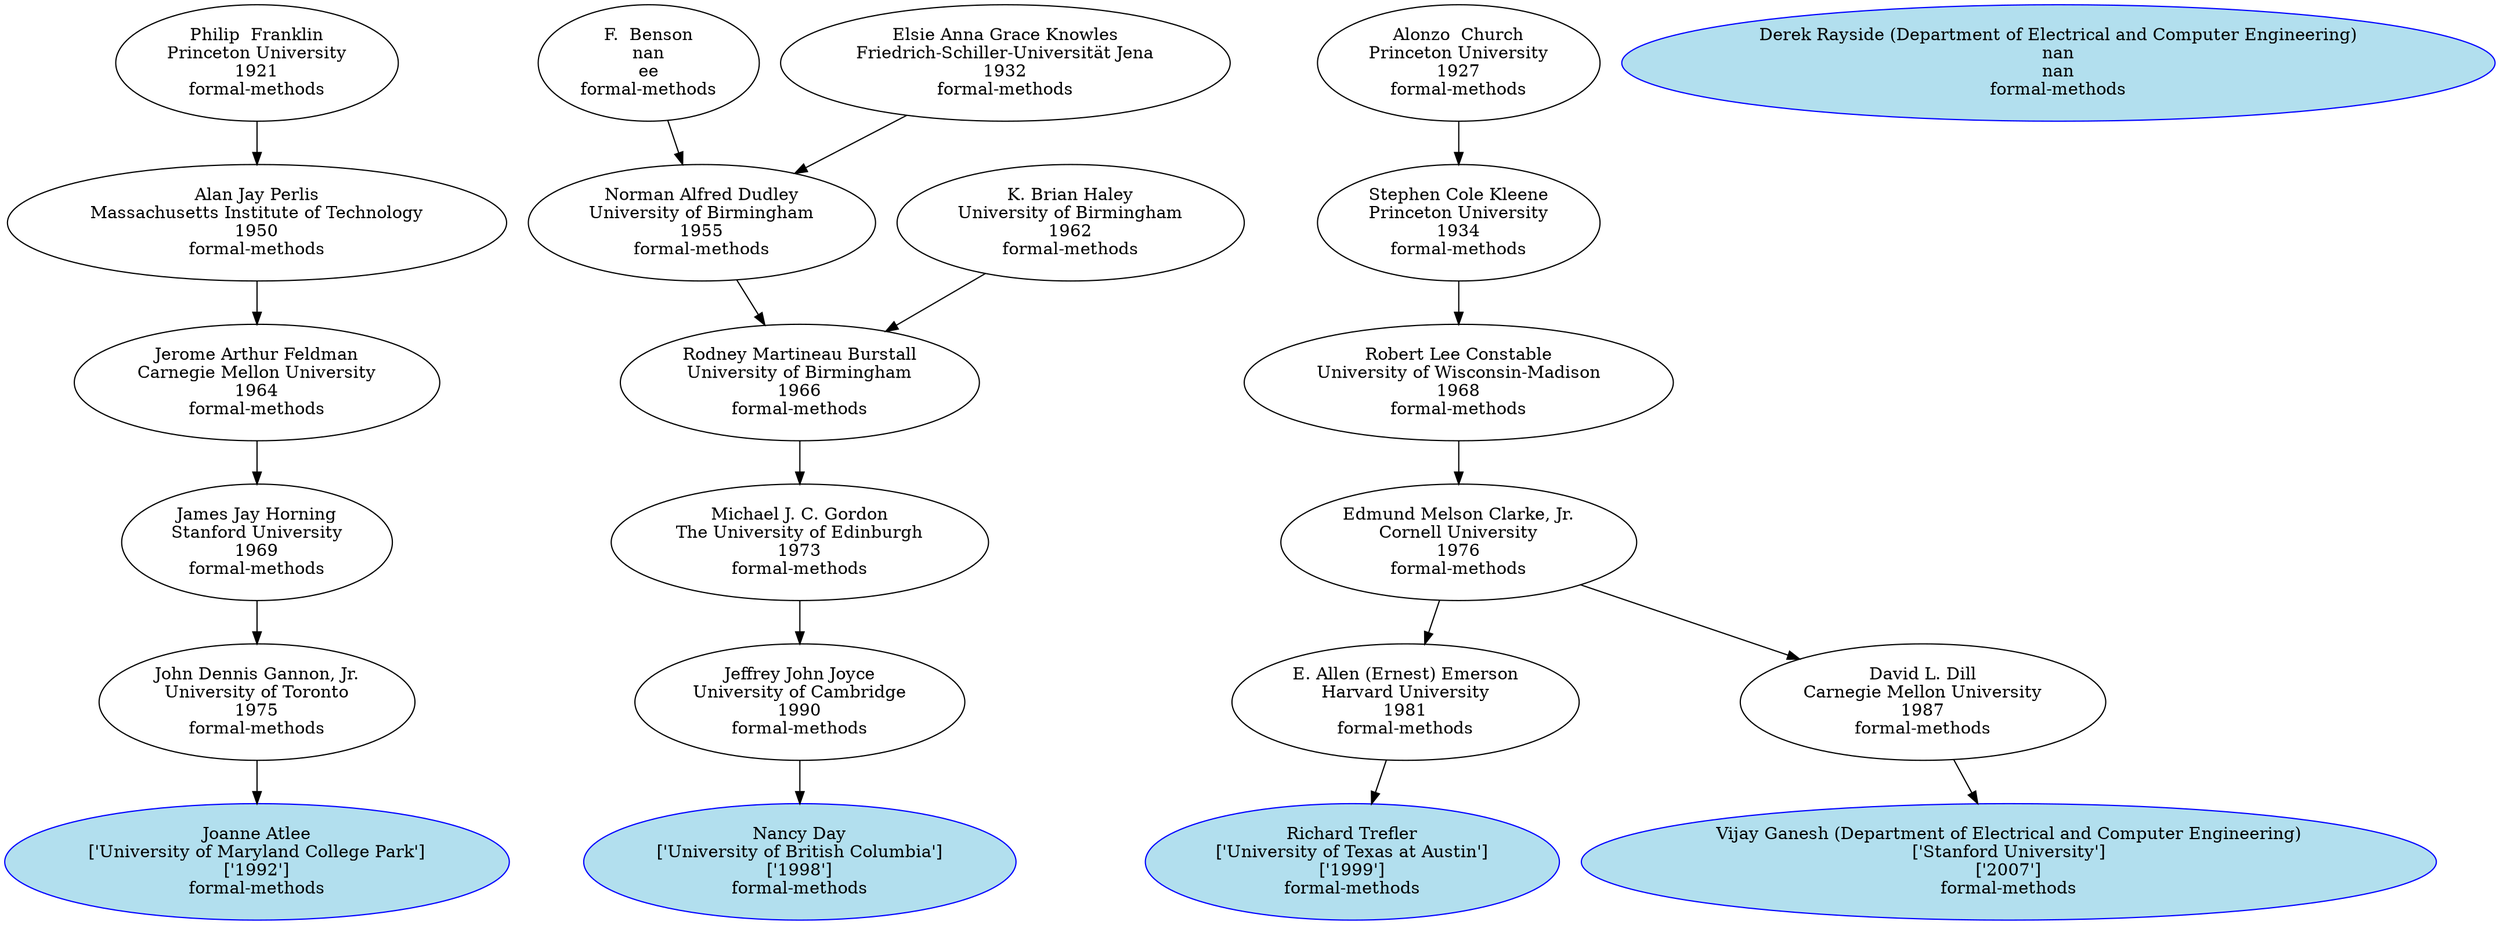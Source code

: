 digraph "Academic Genealogy for formal-methods" {
	66892 [label="Joanne Atlee
['University of Maryland College Park']
['1992']
formal-methods" color=blue fillcolor=lightblue2 style=filled]
	72132 [label="Nancy Day
['University of British Columbia']
['1998']
formal-methods" color=blue fillcolor=lightblue2 style=filled]
	69919 [label="Richard Trefler
['University of Texas at Austin']
['1999']
formal-methods" color=blue fillcolor=lightblue2 style=filled]
	121250 [label="Vijay Ganesh (Department of Electrical and Computer Engineering)
['Stanford University']
['2007']
formal-methods" color=blue fillcolor=lightblue2 style=filled]
	252767 [label="Derek Rayside (Department of Electrical and Computer Engineering)
nan
nan
formal-methods" color=blue fillcolor=lightblue2 style=filled]
	103306 [label="John Dennis Gannon, Jr.
University of Toronto
1975
formal-methods"]
	72125 [label="Jeffrey John Joyce
University of Cambridge
1990
formal-methods"]
	69873 [label="E. Allen (Ernest) Emerson
Harvard University
1981
formal-methods"]
	50263 [label="David L. Dill
Carnegie Mellon University
1987
formal-methods"]
	13815 [label="James Jay Horning
Stanford University
1969
formal-methods"]
	86294 [label="Michael J. C. Gordon
The University of Edinburgh
1973
formal-methods"]
	50063 [label="Edmund Melson Clarke, Jr.
Cornell University
1976
formal-methods"]
	13120 [label="Jerome Arthur Feldman
Carnegie Mellon University
1964
formal-methods"]
	102542 [label="Rodney Martineau Burstall
University of Birmingham
1966
formal-methods"]
	9041 [label="Robert Lee Constable
University of Wisconsin-Madison
1968
formal-methods"]
	13112 [label="Alan Jay Perlis
Massachusetts Institute of Technology
1950
formal-methods"]
	133637 [label="Norman Alfred Dudley
University of Birmingham
1955
formal-methods"]
	133638 [label="K. Brian Haley
University of Birmingham
1962
formal-methods"]
	8012 [label="Stephen Cole Kleene
Princeton University
1934
formal-methods"]
	1488 [label="Philip  Franklin
Princeton University
1921
formal-methods"]
	170791 [label="F.  Benson
nan
ee
formal-methods"]
	170790 [label="Elsie Anna Grace Knowles
Friedrich-Schiller-Universität Jena
1932
formal-methods"]
	8011 [label="Alonzo  Church
Princeton University
1927
formal-methods"]
	103306 -> 66892
	72125 -> 72132
	69873 -> 69919
	50263 -> 121250
	13815 -> 103306
	86294 -> 72125
	50063 -> 69873
	50063 -> 50263
	13120 -> 13815
	102542 -> 86294
	9041 -> 50063
	13112 -> 13120
	133637 -> 102542
	133638 -> 102542
	8012 -> 9041
	1488 -> 13112
	170791 -> 133637
	170790 -> 133637
	8011 -> 8012
}
